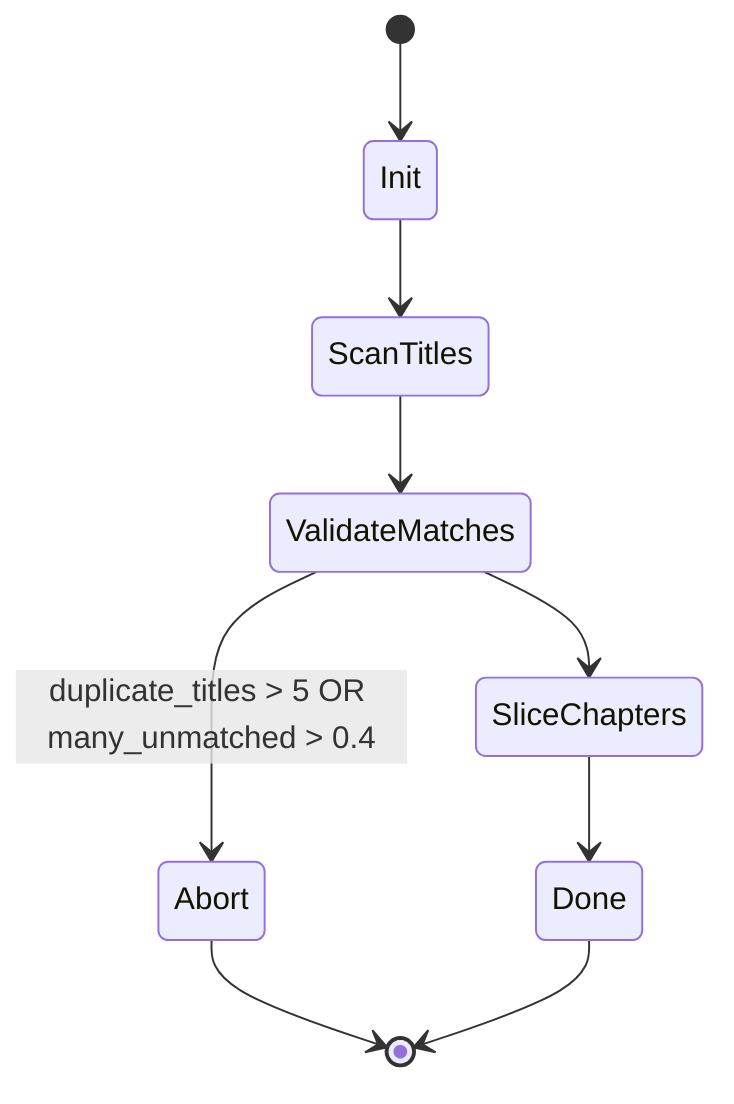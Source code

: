 stateDiagram-v2
  [*] --> Init
  Init --> ScanTitles
  ScanTitles --> ValidateMatches
  ValidateMatches --> Abort: duplicate_titles > 5 OR many_unmatched > 0.4
  ValidateMatches --> SliceChapters
  SliceChapters --> Done
  Abort --> [*]
  Done --> [*]